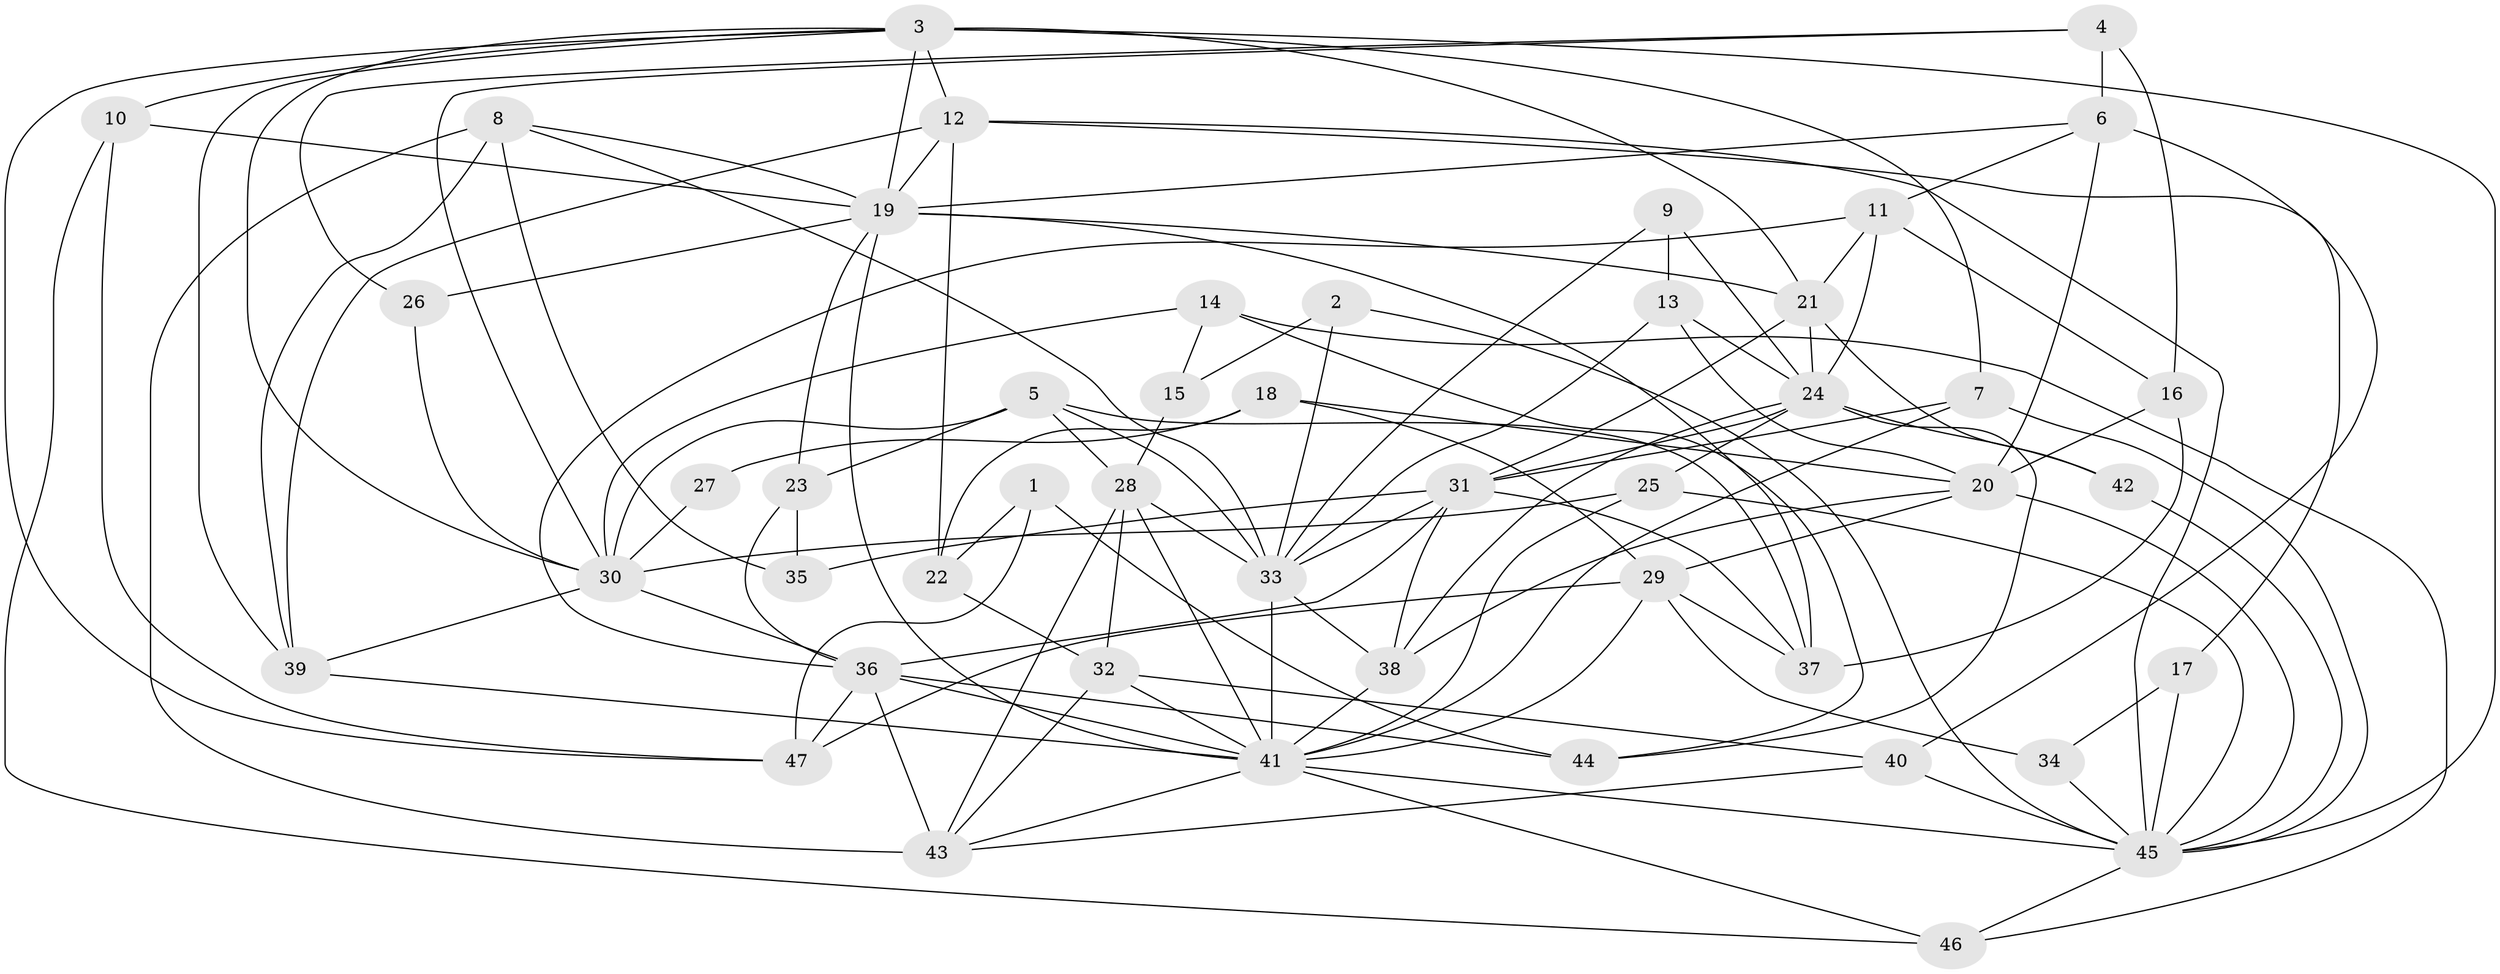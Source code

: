// original degree distribution, {5: 0.10638297872340426, 6: 0.14893617021276595, 3: 0.3617021276595745, 4: 0.2978723404255319, 9: 0.010638297872340425, 2: 0.06382978723404255, 7: 0.010638297872340425}
// Generated by graph-tools (version 1.1) at 2025/02/03/09/25 03:02:13]
// undirected, 47 vertices, 125 edges
graph export_dot {
graph [start="1"]
  node [color=gray90,style=filled];
  1;
  2;
  3;
  4;
  5;
  6;
  7;
  8;
  9;
  10;
  11;
  12;
  13;
  14;
  15;
  16;
  17;
  18;
  19;
  20;
  21;
  22;
  23;
  24;
  25;
  26;
  27;
  28;
  29;
  30;
  31;
  32;
  33;
  34;
  35;
  36;
  37;
  38;
  39;
  40;
  41;
  42;
  43;
  44;
  45;
  46;
  47;
  1 -- 22 [weight=1.0];
  1 -- 44 [weight=1.0];
  1 -- 47 [weight=1.0];
  2 -- 15 [weight=1.0];
  2 -- 33 [weight=1.0];
  2 -- 45 [weight=1.0];
  3 -- 7 [weight=1.0];
  3 -- 10 [weight=1.0];
  3 -- 12 [weight=1.0];
  3 -- 19 [weight=1.0];
  3 -- 21 [weight=1.0];
  3 -- 30 [weight=1.0];
  3 -- 39 [weight=1.0];
  3 -- 45 [weight=2.0];
  3 -- 47 [weight=1.0];
  4 -- 6 [weight=2.0];
  4 -- 16 [weight=1.0];
  4 -- 26 [weight=1.0];
  4 -- 30 [weight=1.0];
  5 -- 23 [weight=1.0];
  5 -- 28 [weight=1.0];
  5 -- 30 [weight=1.0];
  5 -- 33 [weight=1.0];
  5 -- 37 [weight=1.0];
  6 -- 11 [weight=1.0];
  6 -- 19 [weight=1.0];
  6 -- 20 [weight=1.0];
  6 -- 40 [weight=2.0];
  7 -- 31 [weight=1.0];
  7 -- 41 [weight=1.0];
  7 -- 45 [weight=1.0];
  8 -- 19 [weight=1.0];
  8 -- 33 [weight=1.0];
  8 -- 35 [weight=1.0];
  8 -- 39 [weight=1.0];
  8 -- 43 [weight=2.0];
  9 -- 13 [weight=1.0];
  9 -- 24 [weight=1.0];
  9 -- 33 [weight=1.0];
  10 -- 19 [weight=1.0];
  10 -- 46 [weight=1.0];
  10 -- 47 [weight=1.0];
  11 -- 16 [weight=1.0];
  11 -- 21 [weight=1.0];
  11 -- 24 [weight=1.0];
  11 -- 36 [weight=1.0];
  12 -- 17 [weight=1.0];
  12 -- 19 [weight=1.0];
  12 -- 22 [weight=1.0];
  12 -- 39 [weight=1.0];
  12 -- 45 [weight=1.0];
  13 -- 20 [weight=1.0];
  13 -- 24 [weight=1.0];
  13 -- 33 [weight=1.0];
  14 -- 15 [weight=1.0];
  14 -- 30 [weight=1.0];
  14 -- 44 [weight=1.0];
  14 -- 46 [weight=1.0];
  15 -- 28 [weight=1.0];
  16 -- 20 [weight=1.0];
  16 -- 37 [weight=2.0];
  17 -- 34 [weight=2.0];
  17 -- 45 [weight=1.0];
  18 -- 20 [weight=1.0];
  18 -- 22 [weight=1.0];
  18 -- 27 [weight=2.0];
  18 -- 29 [weight=1.0];
  19 -- 21 [weight=1.0];
  19 -- 23 [weight=1.0];
  19 -- 26 [weight=1.0];
  19 -- 37 [weight=1.0];
  19 -- 41 [weight=1.0];
  20 -- 29 [weight=2.0];
  20 -- 38 [weight=1.0];
  20 -- 45 [weight=1.0];
  21 -- 24 [weight=1.0];
  21 -- 31 [weight=1.0];
  21 -- 42 [weight=1.0];
  22 -- 32 [weight=1.0];
  23 -- 35 [weight=1.0];
  23 -- 36 [weight=1.0];
  24 -- 25 [weight=1.0];
  24 -- 31 [weight=1.0];
  24 -- 38 [weight=1.0];
  24 -- 42 [weight=1.0];
  24 -- 44 [weight=1.0];
  25 -- 30 [weight=1.0];
  25 -- 41 [weight=1.0];
  25 -- 45 [weight=1.0];
  26 -- 30 [weight=1.0];
  27 -- 30 [weight=2.0];
  28 -- 32 [weight=1.0];
  28 -- 33 [weight=1.0];
  28 -- 41 [weight=1.0];
  28 -- 43 [weight=1.0];
  29 -- 34 [weight=1.0];
  29 -- 37 [weight=1.0];
  29 -- 41 [weight=1.0];
  29 -- 47 [weight=1.0];
  30 -- 36 [weight=1.0];
  30 -- 39 [weight=1.0];
  31 -- 33 [weight=1.0];
  31 -- 35 [weight=1.0];
  31 -- 36 [weight=1.0];
  31 -- 37 [weight=1.0];
  31 -- 38 [weight=1.0];
  32 -- 40 [weight=1.0];
  32 -- 41 [weight=1.0];
  32 -- 43 [weight=1.0];
  33 -- 38 [weight=1.0];
  33 -- 41 [weight=3.0];
  34 -- 45 [weight=2.0];
  36 -- 41 [weight=2.0];
  36 -- 43 [weight=1.0];
  36 -- 44 [weight=1.0];
  36 -- 47 [weight=1.0];
  38 -- 41 [weight=1.0];
  39 -- 41 [weight=1.0];
  40 -- 43 [weight=1.0];
  40 -- 45 [weight=1.0];
  41 -- 43 [weight=1.0];
  41 -- 45 [weight=1.0];
  41 -- 46 [weight=1.0];
  42 -- 45 [weight=1.0];
  45 -- 46 [weight=1.0];
}
